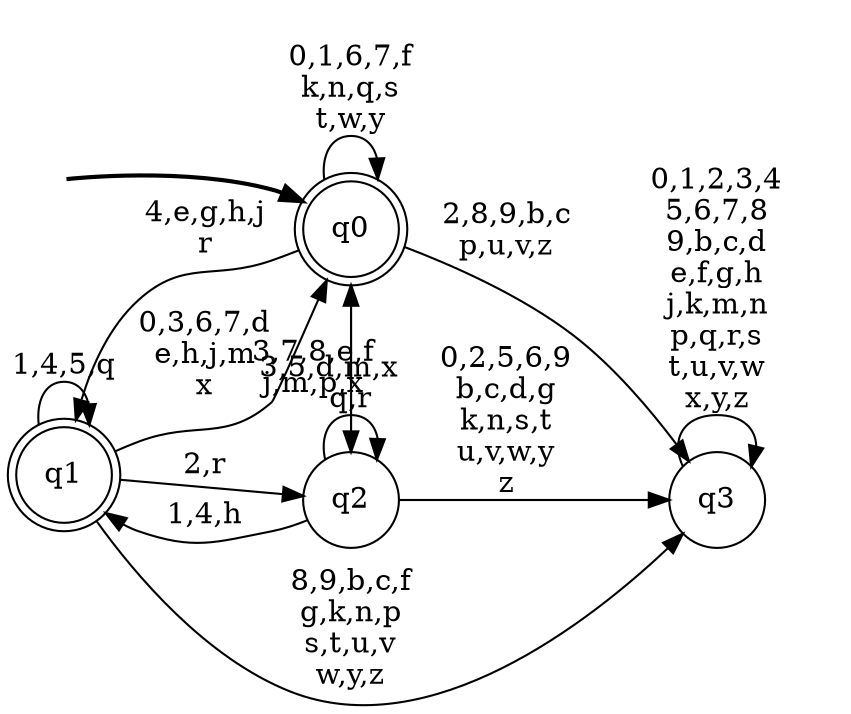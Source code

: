 digraph BlueStar {
__start0 [style = invis, shape = none, label = "", width = 0, height = 0];

rankdir=LR;
size="8,5";

s0 [style="rounded,filled", color="black", fillcolor="white" shape="doublecircle", label="q0"];
s1 [style="rounded,filled", color="black", fillcolor="white" shape="doublecircle", label="q1"];
s2 [style="filled", color="black", fillcolor="white" shape="circle", label="q2"];
s3 [style="filled", color="black", fillcolor="white" shape="circle", label="q3"];
subgraph cluster_main { 
	graph [pad=".75", ranksep="0.15", nodesep="0.15"];
	 style=invis; 
	__start0 -> s0 [penwidth=2];
}
s0 -> s0 [label="0,1,6,7,f\nk,n,q,s\nt,w,y"];
s0 -> s1 [label="4,e,g,h,j\nr"];
s0 -> s2 [label="3,5,d,m,x"];
s0 -> s3 [label="2,8,9,b,c\np,u,v,z"];
s1 -> s0 [label="0,3,6,7,d\ne,h,j,m\nx"];
s1 -> s1 [label="1,4,5,q"];
s1 -> s2 [label="2,r"];
s1 -> s3 [label="8,9,b,c,f\ng,k,n,p\ns,t,u,v\nw,y,z"];
s2 -> s0 [label="3,7,8,e,f\nj,m,p,x"];
s2 -> s1 [label="1,4,h"];
s2 -> s2 [label="q,r"];
s2 -> s3 [label="0,2,5,6,9\nb,c,d,g\nk,n,s,t\nu,v,w,y\nz"];
s3 -> s3 [label="0,1,2,3,4\n5,6,7,8\n9,b,c,d\ne,f,g,h\nj,k,m,n\np,q,r,s\nt,u,v,w\nx,y,z"];

}